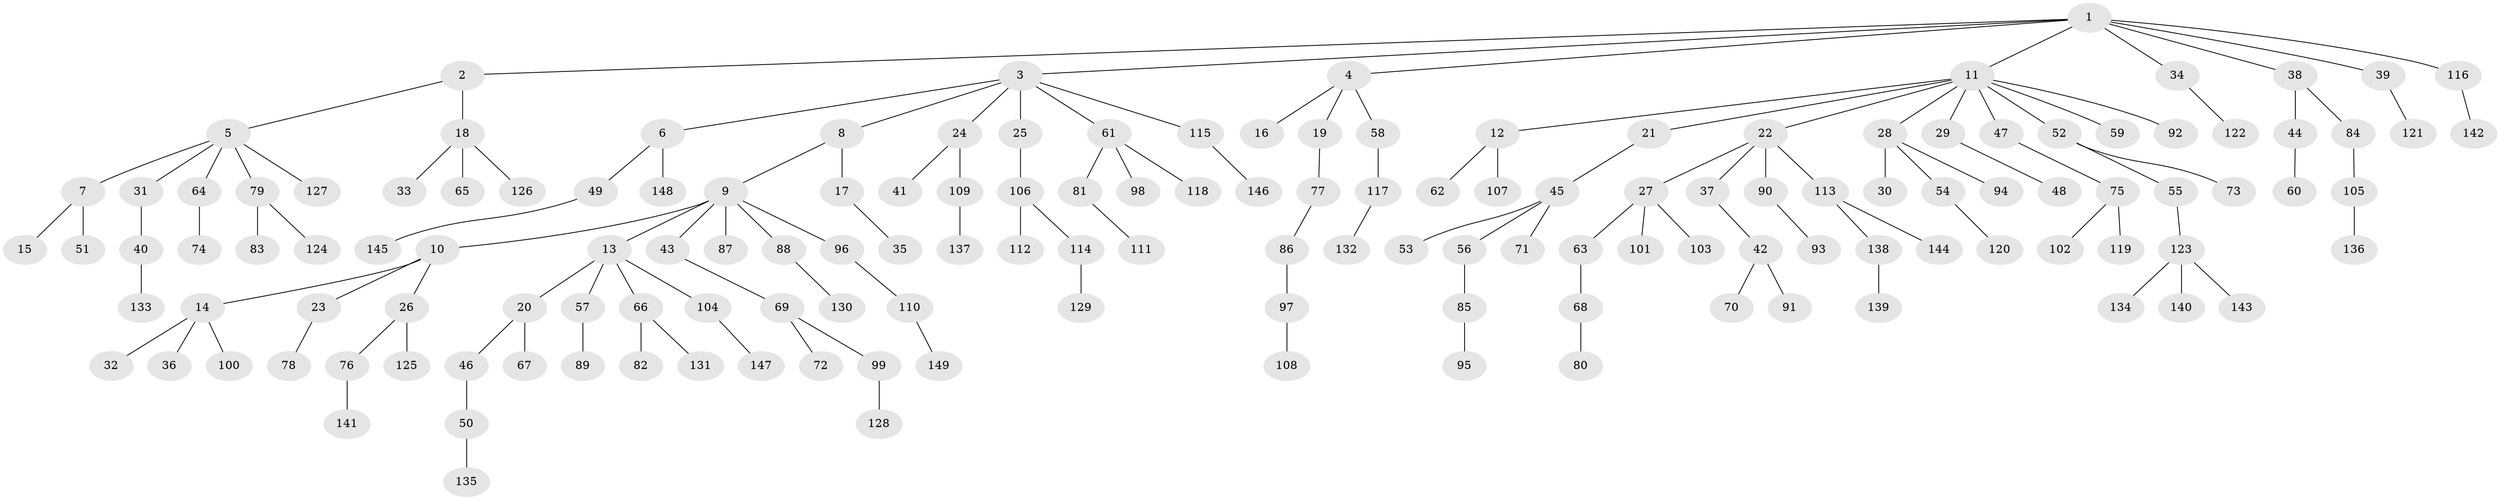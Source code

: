 // coarse degree distribution, {9: 0.016666666666666666, 3: 0.06666666666666667, 2: 0.21666666666666667, 5: 0.03333333333333333, 1: 0.5833333333333334, 4: 0.05, 8: 0.016666666666666666, 6: 0.016666666666666666}
// Generated by graph-tools (version 1.1) at 2025/37/03/04/25 23:37:30]
// undirected, 149 vertices, 148 edges
graph export_dot {
  node [color=gray90,style=filled];
  1;
  2;
  3;
  4;
  5;
  6;
  7;
  8;
  9;
  10;
  11;
  12;
  13;
  14;
  15;
  16;
  17;
  18;
  19;
  20;
  21;
  22;
  23;
  24;
  25;
  26;
  27;
  28;
  29;
  30;
  31;
  32;
  33;
  34;
  35;
  36;
  37;
  38;
  39;
  40;
  41;
  42;
  43;
  44;
  45;
  46;
  47;
  48;
  49;
  50;
  51;
  52;
  53;
  54;
  55;
  56;
  57;
  58;
  59;
  60;
  61;
  62;
  63;
  64;
  65;
  66;
  67;
  68;
  69;
  70;
  71;
  72;
  73;
  74;
  75;
  76;
  77;
  78;
  79;
  80;
  81;
  82;
  83;
  84;
  85;
  86;
  87;
  88;
  89;
  90;
  91;
  92;
  93;
  94;
  95;
  96;
  97;
  98;
  99;
  100;
  101;
  102;
  103;
  104;
  105;
  106;
  107;
  108;
  109;
  110;
  111;
  112;
  113;
  114;
  115;
  116;
  117;
  118;
  119;
  120;
  121;
  122;
  123;
  124;
  125;
  126;
  127;
  128;
  129;
  130;
  131;
  132;
  133;
  134;
  135;
  136;
  137;
  138;
  139;
  140;
  141;
  142;
  143;
  144;
  145;
  146;
  147;
  148;
  149;
  1 -- 2;
  1 -- 3;
  1 -- 4;
  1 -- 11;
  1 -- 34;
  1 -- 38;
  1 -- 39;
  1 -- 116;
  2 -- 5;
  2 -- 18;
  3 -- 6;
  3 -- 8;
  3 -- 24;
  3 -- 25;
  3 -- 61;
  3 -- 115;
  4 -- 16;
  4 -- 19;
  4 -- 58;
  5 -- 7;
  5 -- 31;
  5 -- 64;
  5 -- 79;
  5 -- 127;
  6 -- 49;
  6 -- 148;
  7 -- 15;
  7 -- 51;
  8 -- 9;
  8 -- 17;
  9 -- 10;
  9 -- 13;
  9 -- 43;
  9 -- 87;
  9 -- 88;
  9 -- 96;
  10 -- 14;
  10 -- 23;
  10 -- 26;
  11 -- 12;
  11 -- 21;
  11 -- 22;
  11 -- 28;
  11 -- 29;
  11 -- 47;
  11 -- 52;
  11 -- 59;
  11 -- 92;
  12 -- 62;
  12 -- 107;
  13 -- 20;
  13 -- 57;
  13 -- 66;
  13 -- 104;
  14 -- 32;
  14 -- 36;
  14 -- 100;
  17 -- 35;
  18 -- 33;
  18 -- 65;
  18 -- 126;
  19 -- 77;
  20 -- 46;
  20 -- 67;
  21 -- 45;
  22 -- 27;
  22 -- 37;
  22 -- 90;
  22 -- 113;
  23 -- 78;
  24 -- 41;
  24 -- 109;
  25 -- 106;
  26 -- 76;
  26 -- 125;
  27 -- 63;
  27 -- 101;
  27 -- 103;
  28 -- 30;
  28 -- 54;
  28 -- 94;
  29 -- 48;
  31 -- 40;
  34 -- 122;
  37 -- 42;
  38 -- 44;
  38 -- 84;
  39 -- 121;
  40 -- 133;
  42 -- 70;
  42 -- 91;
  43 -- 69;
  44 -- 60;
  45 -- 53;
  45 -- 56;
  45 -- 71;
  46 -- 50;
  47 -- 75;
  49 -- 145;
  50 -- 135;
  52 -- 55;
  52 -- 73;
  54 -- 120;
  55 -- 123;
  56 -- 85;
  57 -- 89;
  58 -- 117;
  61 -- 81;
  61 -- 98;
  61 -- 118;
  63 -- 68;
  64 -- 74;
  66 -- 82;
  66 -- 131;
  68 -- 80;
  69 -- 72;
  69 -- 99;
  75 -- 102;
  75 -- 119;
  76 -- 141;
  77 -- 86;
  79 -- 83;
  79 -- 124;
  81 -- 111;
  84 -- 105;
  85 -- 95;
  86 -- 97;
  88 -- 130;
  90 -- 93;
  96 -- 110;
  97 -- 108;
  99 -- 128;
  104 -- 147;
  105 -- 136;
  106 -- 112;
  106 -- 114;
  109 -- 137;
  110 -- 149;
  113 -- 138;
  113 -- 144;
  114 -- 129;
  115 -- 146;
  116 -- 142;
  117 -- 132;
  123 -- 134;
  123 -- 140;
  123 -- 143;
  138 -- 139;
}
